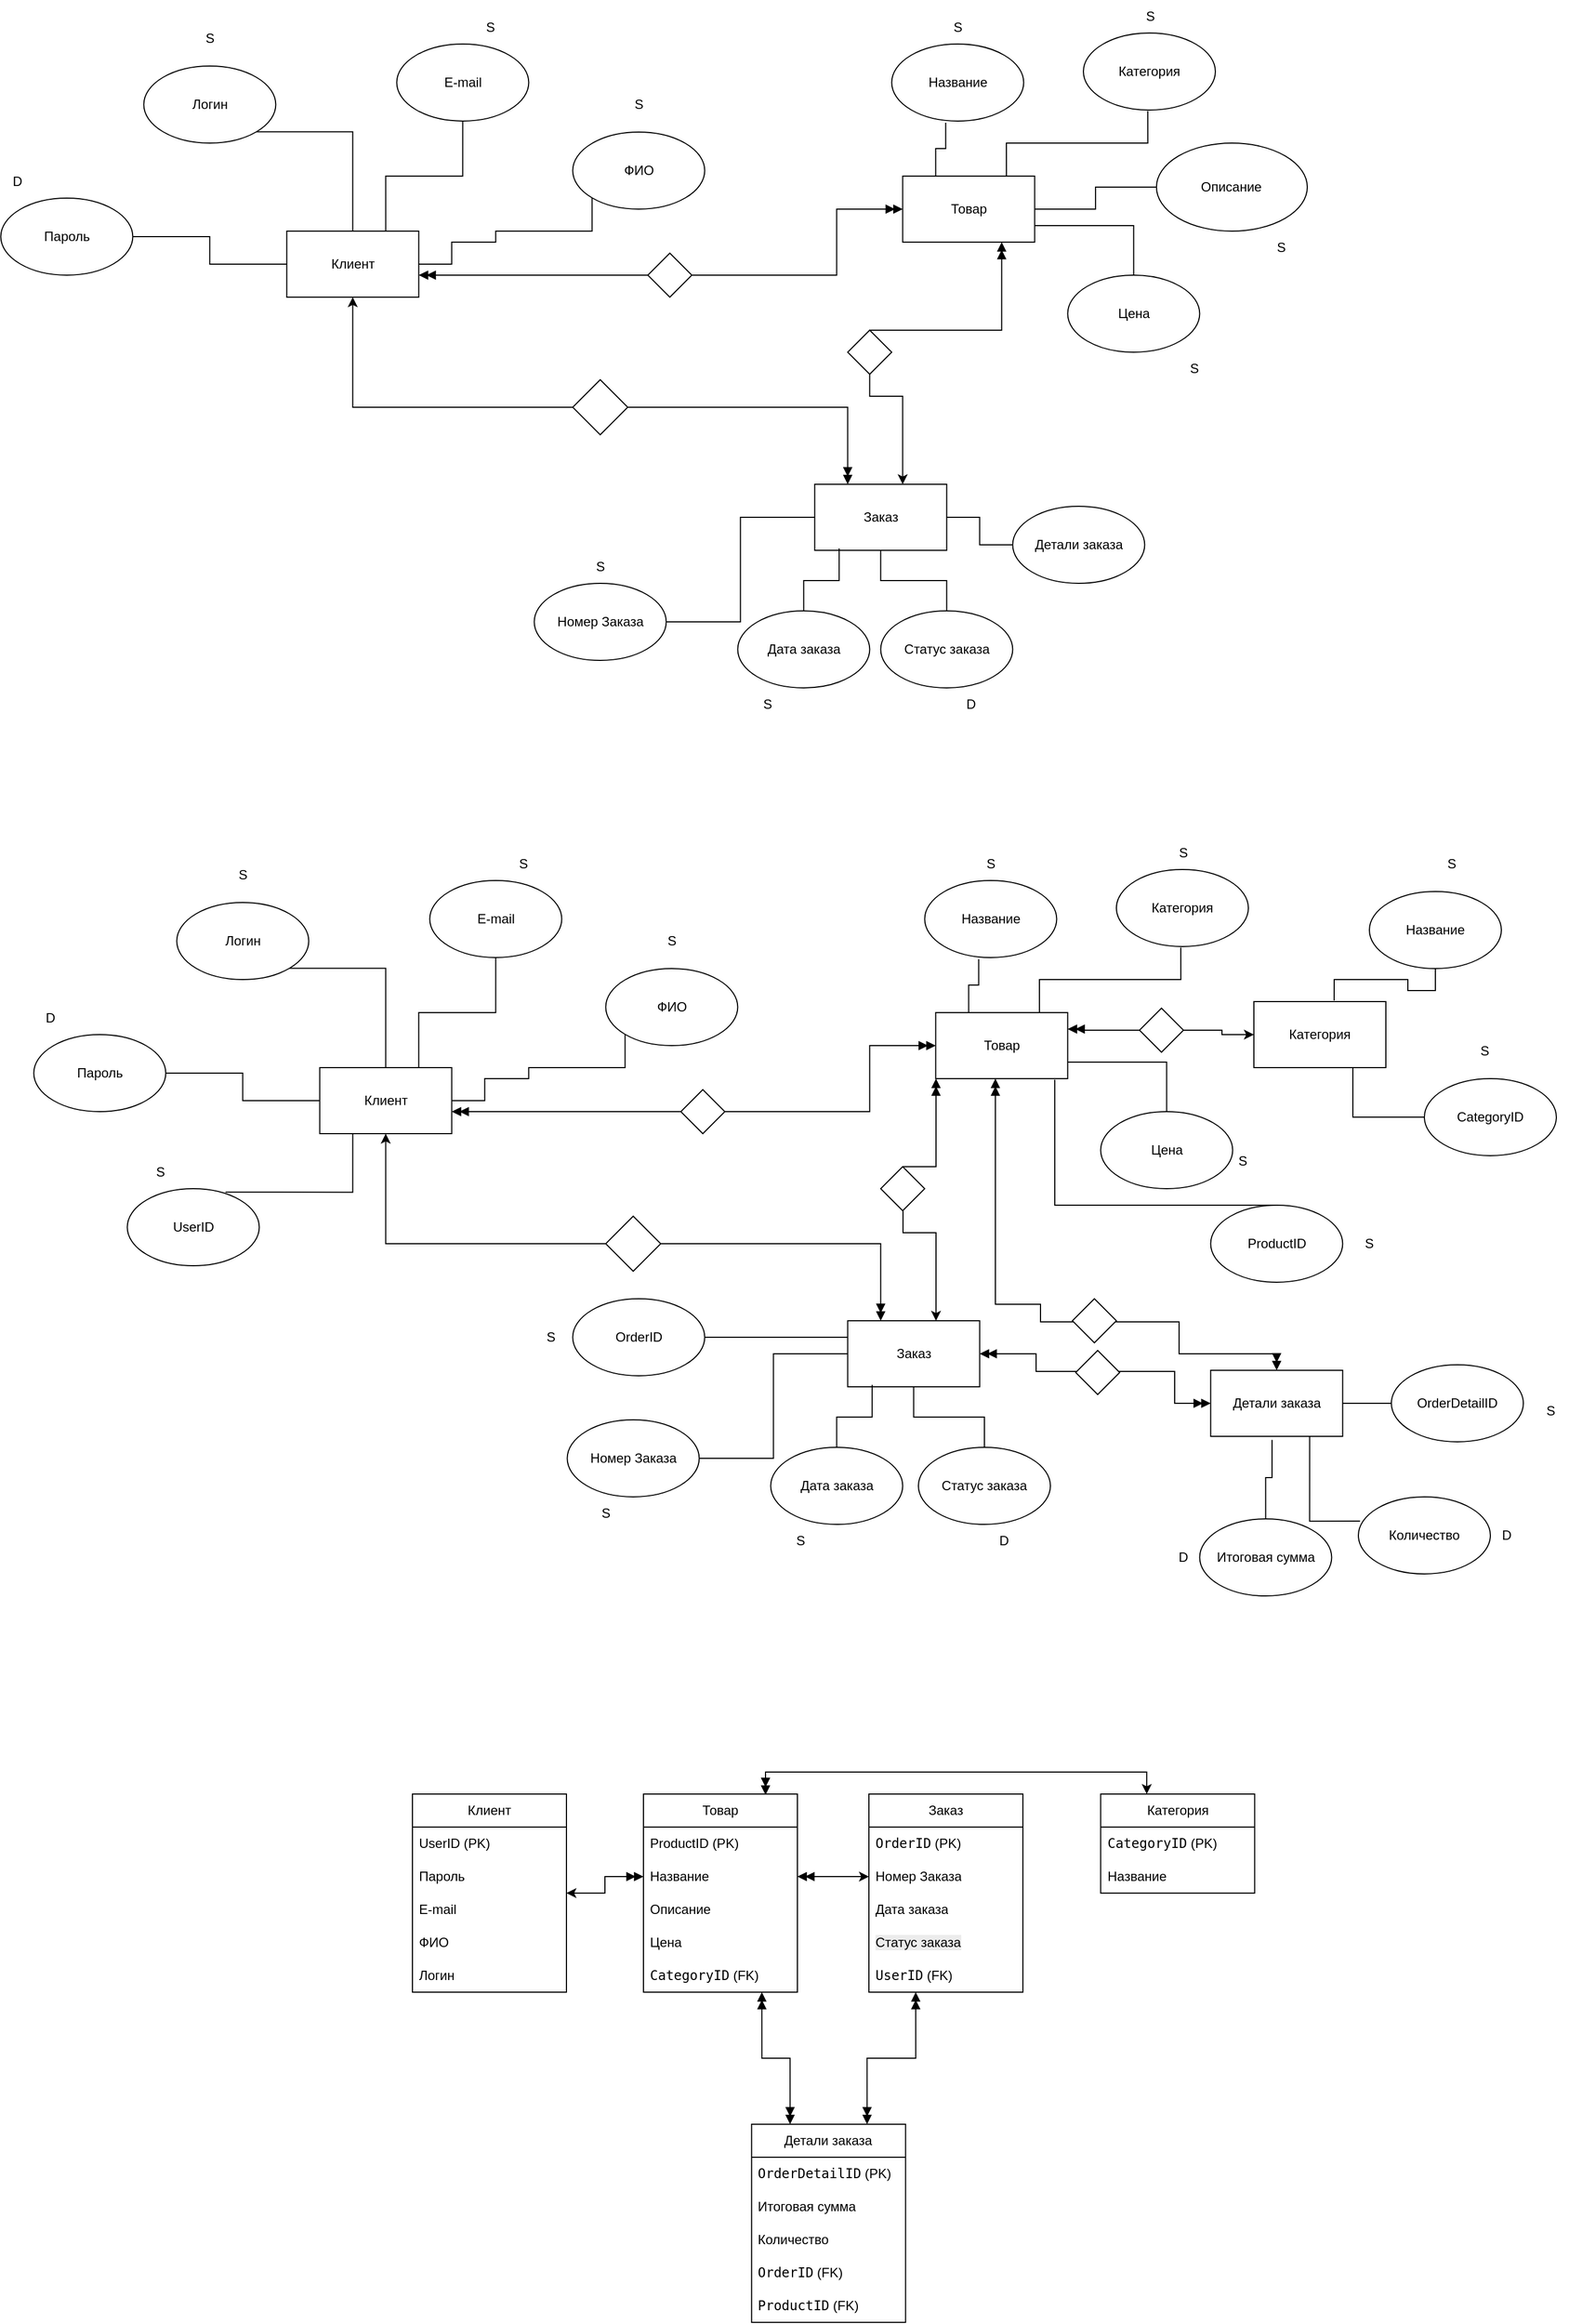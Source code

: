 <mxfile version="26.2.4">
  <diagram id="R2lEEEUBdFMjLlhIrx00" name="Page-1">
    <mxGraphModel dx="2040" dy="2259" grid="1" gridSize="10" guides="1" tooltips="1" connect="1" arrows="1" fold="1" page="1" pageScale="1" pageWidth="850" pageHeight="1100" math="0" shadow="0" extFonts="Permanent Marker^https://fonts.googleapis.com/css?family=Permanent+Marker">
      <root>
        <mxCell id="0" />
        <mxCell id="1" parent="0" />
        <mxCell id="GMpPNXfCE2aBIk65RLhV-52" value="Описание" style="ellipse;whiteSpace=wrap;html=1;" parent="1" vertex="1">
          <mxGeometry x="1126.43" y="20" width="137.14" height="80" as="geometry" />
        </mxCell>
        <mxCell id="uvGimCY9zHbltvtBSdN4-2" style="edgeStyle=orthogonalEdgeStyle;rounded=0;orthogonalLoop=1;jettySize=auto;html=1;entryX=0.25;entryY=0;entryDx=0;entryDy=0;startArrow=classic;startFill=1;endArrow=doubleBlock;endFill=1;" parent="1" source="GMpPNXfCE2aBIk65RLhV-1" target="GMpPNXfCE2aBIk65RLhV-26" edge="1">
          <mxGeometry relative="1" as="geometry">
            <Array as="points">
              <mxPoint x="395.72" y="260" />
              <mxPoint x="845.72" y="260" />
            </Array>
          </mxGeometry>
        </mxCell>
        <mxCell id="GMpPNXfCE2aBIk65RLhV-1" value="Клиент" style="rounded=0;whiteSpace=wrap;html=1;" parent="1" vertex="1">
          <mxGeometry x="335.72" y="100" width="120" height="60" as="geometry" />
        </mxCell>
        <mxCell id="GMpPNXfCE2aBIk65RLhV-6" style="edgeStyle=orthogonalEdgeStyle;rounded=0;orthogonalLoop=1;jettySize=auto;html=1;exitX=1;exitY=1;exitDx=0;exitDy=0;endArrow=none;endFill=0;" parent="1" source="GMpPNXfCE2aBIk65RLhV-2" target="GMpPNXfCE2aBIk65RLhV-1" edge="1">
          <mxGeometry relative="1" as="geometry" />
        </mxCell>
        <mxCell id="GMpPNXfCE2aBIk65RLhV-2" value="Логин" style="ellipse;whiteSpace=wrap;html=1;" parent="1" vertex="1">
          <mxGeometry x="205.72" y="-50" width="120" height="70" as="geometry" />
        </mxCell>
        <mxCell id="GMpPNXfCE2aBIk65RLhV-5" style="edgeStyle=orthogonalEdgeStyle;rounded=0;orthogonalLoop=1;jettySize=auto;html=1;entryX=0;entryY=0.5;entryDx=0;entryDy=0;endArrow=none;endFill=0;" parent="1" source="GMpPNXfCE2aBIk65RLhV-3" target="GMpPNXfCE2aBIk65RLhV-1" edge="1">
          <mxGeometry relative="1" as="geometry" />
        </mxCell>
        <mxCell id="GMpPNXfCE2aBIk65RLhV-3" value="Пароль" style="ellipse;whiteSpace=wrap;html=1;" parent="1" vertex="1">
          <mxGeometry x="75.72" y="70" width="120" height="70" as="geometry" />
        </mxCell>
        <mxCell id="GMpPNXfCE2aBIk65RLhV-7" style="edgeStyle=orthogonalEdgeStyle;rounded=0;orthogonalLoop=1;jettySize=auto;html=1;entryX=0.75;entryY=0;entryDx=0;entryDy=0;endArrow=none;endFill=0;" parent="1" source="GMpPNXfCE2aBIk65RLhV-4" target="GMpPNXfCE2aBIk65RLhV-1" edge="1">
          <mxGeometry relative="1" as="geometry" />
        </mxCell>
        <mxCell id="GMpPNXfCE2aBIk65RLhV-4" value="E-mail" style="ellipse;whiteSpace=wrap;html=1;" parent="1" vertex="1">
          <mxGeometry x="435.72" y="-70" width="120" height="70" as="geometry" />
        </mxCell>
        <mxCell id="GMpPNXfCE2aBIk65RLhV-9" style="edgeStyle=orthogonalEdgeStyle;rounded=0;orthogonalLoop=1;jettySize=auto;html=1;entryX=1;entryY=0.5;entryDx=0;entryDy=0;exitX=0;exitY=1;exitDx=0;exitDy=0;endArrow=none;endFill=0;" parent="1" source="GMpPNXfCE2aBIk65RLhV-8" target="GMpPNXfCE2aBIk65RLhV-1" edge="1">
          <mxGeometry relative="1" as="geometry">
            <Array as="points">
              <mxPoint x="613.72" y="100" />
              <mxPoint x="525.72" y="100" />
              <mxPoint x="525.72" y="110" />
              <mxPoint x="485.72" y="110" />
              <mxPoint x="485.72" y="130" />
            </Array>
          </mxGeometry>
        </mxCell>
        <mxCell id="GMpPNXfCE2aBIk65RLhV-8" value="ФИО" style="ellipse;whiteSpace=wrap;html=1;" parent="1" vertex="1">
          <mxGeometry x="595.72" y="10" width="120" height="70" as="geometry" />
        </mxCell>
        <mxCell id="GMpPNXfCE2aBIk65RLhV-21" style="edgeStyle=orthogonalEdgeStyle;rounded=0;orthogonalLoop=1;jettySize=auto;html=1;exitX=1;exitY=0.5;exitDx=0;exitDy=0;entryX=0;entryY=0.5;entryDx=0;entryDy=0;endArrow=none;endFill=0;" parent="1" source="GMpPNXfCE2aBIk65RLhV-10" target="GMpPNXfCE2aBIk65RLhV-52" edge="1">
          <mxGeometry relative="1" as="geometry">
            <mxPoint x="1105.72" y="65" as="targetPoint" />
          </mxGeometry>
        </mxCell>
        <mxCell id="GMpPNXfCE2aBIk65RLhV-22" style="edgeStyle=orthogonalEdgeStyle;rounded=0;orthogonalLoop=1;jettySize=auto;html=1;exitX=1;exitY=0.75;exitDx=0;exitDy=0;endArrow=none;endFill=0;" parent="1" source="GMpPNXfCE2aBIk65RLhV-10" target="GMpPNXfCE2aBIk65RLhV-17" edge="1">
          <mxGeometry relative="1" as="geometry" />
        </mxCell>
        <mxCell id="GMpPNXfCE2aBIk65RLhV-10" value="Товар" style="rounded=0;whiteSpace=wrap;html=1;" parent="1" vertex="1">
          <mxGeometry x="895.72" y="50" width="120" height="60" as="geometry" />
        </mxCell>
        <mxCell id="GMpPNXfCE2aBIk65RLhV-11" value="Название" style="ellipse;whiteSpace=wrap;html=1;" parent="1" vertex="1">
          <mxGeometry x="885.72" y="-70" width="120" height="70" as="geometry" />
        </mxCell>
        <mxCell id="GMpPNXfCE2aBIk65RLhV-17" value="Цена" style="ellipse;whiteSpace=wrap;html=1;" parent="1" vertex="1">
          <mxGeometry x="1045.72" y="140" width="120" height="70" as="geometry" />
        </mxCell>
        <mxCell id="GMpPNXfCE2aBIk65RLhV-19" style="edgeStyle=orthogonalEdgeStyle;rounded=0;orthogonalLoop=1;jettySize=auto;html=1;exitX=0.25;exitY=0;exitDx=0;exitDy=0;entryX=0.409;entryY=1.022;entryDx=0;entryDy=0;entryPerimeter=0;endArrow=none;endFill=0;" parent="1" source="GMpPNXfCE2aBIk65RLhV-10" target="GMpPNXfCE2aBIk65RLhV-11" edge="1">
          <mxGeometry relative="1" as="geometry" />
        </mxCell>
        <mxCell id="GMpPNXfCE2aBIk65RLhV-26" value="Заказ" style="rounded=0;whiteSpace=wrap;html=1;" parent="1" vertex="1">
          <mxGeometry x="815.72" y="330" width="120" height="60" as="geometry" />
        </mxCell>
        <mxCell id="GMpPNXfCE2aBIk65RLhV-30" style="edgeStyle=orthogonalEdgeStyle;rounded=0;orthogonalLoop=1;jettySize=auto;html=1;exitX=0.5;exitY=0;exitDx=0;exitDy=0;endArrow=none;endFill=0;" parent="1" source="GMpPNXfCE2aBIk65RLhV-27" target="GMpPNXfCE2aBIk65RLhV-26" edge="1">
          <mxGeometry relative="1" as="geometry" />
        </mxCell>
        <mxCell id="GMpPNXfCE2aBIk65RLhV-27" value="Статус заказа" style="ellipse;whiteSpace=wrap;html=1;" parent="1" vertex="1">
          <mxGeometry x="875.72" y="445" width="120" height="70" as="geometry" />
        </mxCell>
        <mxCell id="GMpPNXfCE2aBIk65RLhV-28" value="Дата заказа" style="ellipse;whiteSpace=wrap;html=1;" parent="1" vertex="1">
          <mxGeometry x="745.72" y="445" width="120" height="70" as="geometry" />
        </mxCell>
        <mxCell id="GMpPNXfCE2aBIk65RLhV-32" style="edgeStyle=orthogonalEdgeStyle;rounded=0;orthogonalLoop=1;jettySize=auto;html=1;exitX=1;exitY=0.5;exitDx=0;exitDy=0;entryX=0;entryY=0.5;entryDx=0;entryDy=0;endArrow=none;endFill=0;" parent="1" source="GMpPNXfCE2aBIk65RLhV-29" target="GMpPNXfCE2aBIk65RLhV-26" edge="1">
          <mxGeometry relative="1" as="geometry" />
        </mxCell>
        <mxCell id="GMpPNXfCE2aBIk65RLhV-29" value="Номер Заказа" style="ellipse;whiteSpace=wrap;html=1;" parent="1" vertex="1">
          <mxGeometry x="560.72" y="420" width="120" height="70" as="geometry" />
        </mxCell>
        <mxCell id="GMpPNXfCE2aBIk65RLhV-31" style="edgeStyle=orthogonalEdgeStyle;rounded=0;orthogonalLoop=1;jettySize=auto;html=1;exitX=0.5;exitY=0;exitDx=0;exitDy=0;entryX=0.185;entryY=0.971;entryDx=0;entryDy=0;entryPerimeter=0;endArrow=none;endFill=0;" parent="1" source="GMpPNXfCE2aBIk65RLhV-28" target="GMpPNXfCE2aBIk65RLhV-26" edge="1">
          <mxGeometry relative="1" as="geometry" />
        </mxCell>
        <mxCell id="GMpPNXfCE2aBIk65RLhV-34" value="S" style="text;html=1;align=center;verticalAlign=middle;whiteSpace=wrap;rounded=0;" parent="1" vertex="1">
          <mxGeometry x="505.72" y="-100" width="30" height="30" as="geometry" />
        </mxCell>
        <mxCell id="GMpPNXfCE2aBIk65RLhV-36" value="S" style="text;html=1;align=center;verticalAlign=middle;whiteSpace=wrap;rounded=0;" parent="1" vertex="1">
          <mxGeometry x="640.72" y="-30" width="30" height="30" as="geometry" />
        </mxCell>
        <mxCell id="GMpPNXfCE2aBIk65RLhV-38" value="S" style="text;html=1;align=center;verticalAlign=middle;whiteSpace=wrap;rounded=0;" parent="1" vertex="1">
          <mxGeometry x="250.72" y="-90" width="30" height="30" as="geometry" />
        </mxCell>
        <mxCell id="GMpPNXfCE2aBIk65RLhV-39" value="D" style="text;html=1;align=center;verticalAlign=middle;whiteSpace=wrap;rounded=0;" parent="1" vertex="1">
          <mxGeometry x="75.72" y="40" width="30" height="30" as="geometry" />
        </mxCell>
        <mxCell id="GMpPNXfCE2aBIk65RLhV-41" value="S" style="text;html=1;align=center;verticalAlign=middle;whiteSpace=wrap;rounded=0;" parent="1" vertex="1">
          <mxGeometry x="758.22" y="515" width="30" height="30" as="geometry" />
        </mxCell>
        <mxCell id="GMpPNXfCE2aBIk65RLhV-42" value="D" style="text;html=1;align=center;verticalAlign=middle;whiteSpace=wrap;rounded=0;" parent="1" vertex="1">
          <mxGeometry x="943.22" y="515" width="30" height="30" as="geometry" />
        </mxCell>
        <mxCell id="GMpPNXfCE2aBIk65RLhV-43" value="S" style="text;html=1;align=center;verticalAlign=middle;whiteSpace=wrap;rounded=0;" parent="1" vertex="1">
          <mxGeometry x="605.72" y="390" width="30" height="30" as="geometry" />
        </mxCell>
        <mxCell id="GMpPNXfCE2aBIk65RLhV-45" value="S" style="text;html=1;align=center;verticalAlign=middle;whiteSpace=wrap;rounded=0;" parent="1" vertex="1">
          <mxGeometry x="930.72" y="-100" width="30" height="30" as="geometry" />
        </mxCell>
        <mxCell id="GMpPNXfCE2aBIk65RLhV-49" value="S" style="text;html=1;align=center;verticalAlign=middle;whiteSpace=wrap;rounded=0;" parent="1" vertex="1">
          <mxGeometry x="1145.72" y="210" width="30" height="30" as="geometry" />
        </mxCell>
        <mxCell id="GMpPNXfCE2aBIk65RLhV-50" value="S" style="text;html=1;align=center;verticalAlign=middle;whiteSpace=wrap;rounded=0;" parent="1" vertex="1">
          <mxGeometry x="1225" y="100" width="30" height="30" as="geometry" />
        </mxCell>
        <mxCell id="GMpPNXfCE2aBIk65RLhV-55" style="edgeStyle=orthogonalEdgeStyle;rounded=0;orthogonalLoop=1;jettySize=auto;html=1;startArrow=doubleBlock;startFill=1;endArrow=classic;endFill=1;exitX=0.75;exitY=1;exitDx=0;exitDy=0;" parent="1" source="GMpPNXfCE2aBIk65RLhV-10" target="GMpPNXfCE2aBIk65RLhV-26" edge="1">
          <mxGeometry relative="1" as="geometry">
            <Array as="points">
              <mxPoint x="985.72" y="190" />
              <mxPoint x="865.72" y="190" />
              <mxPoint x="865.72" y="250" />
              <mxPoint x="895.72" y="250" />
            </Array>
          </mxGeometry>
        </mxCell>
        <mxCell id="GMpPNXfCE2aBIk65RLhV-60" style="edgeStyle=orthogonalEdgeStyle;rounded=0;orthogonalLoop=1;jettySize=auto;html=1;entryX=0;entryY=0.5;entryDx=0;entryDy=0;endArrow=doubleBlock;endFill=1;startArrow=doubleBlock;startFill=1;" parent="1" source="GMpPNXfCE2aBIk65RLhV-1" target="GMpPNXfCE2aBIk65RLhV-10" edge="1">
          <mxGeometry relative="1" as="geometry">
            <Array as="points">
              <mxPoint x="835.72" y="140" />
              <mxPoint x="835.72" y="80" />
            </Array>
          </mxGeometry>
        </mxCell>
        <mxCell id="GMpPNXfCE2aBIk65RLhV-63" value="" style="rhombus;whiteSpace=wrap;html=1;" parent="1" vertex="1">
          <mxGeometry x="664" y="120" width="40" height="40" as="geometry" />
        </mxCell>
        <mxCell id="GMpPNXfCE2aBIk65RLhV-64" value="" style="rhombus;whiteSpace=wrap;html=1;" parent="1" vertex="1">
          <mxGeometry x="845.72" y="190" width="40" height="40" as="geometry" />
        </mxCell>
        <mxCell id="uvGimCY9zHbltvtBSdN4-3" value="" style="rhombus;whiteSpace=wrap;html=1;" parent="1" vertex="1">
          <mxGeometry x="595.72" y="235" width="50" height="50" as="geometry" />
        </mxCell>
        <mxCell id="uvGimCY9zHbltvtBSdN4-81" value="Товар" style="swimlane;fontStyle=0;childLayout=stackLayout;horizontal=1;startSize=30;horizontalStack=0;resizeParent=1;resizeParentMax=0;resizeLast=0;collapsible=1;marginBottom=0;whiteSpace=wrap;html=1;" parent="1" vertex="1">
          <mxGeometry x="660" y="1520" width="140" height="180" as="geometry" />
        </mxCell>
        <mxCell id="uvGimCY9zHbltvtBSdN4-82" value="ProductID&amp;nbsp;(PK) " style="text;strokeColor=none;fillColor=none;align=left;verticalAlign=middle;spacingLeft=4;spacingRight=4;overflow=hidden;points=[[0,0.5],[1,0.5]];portConstraint=eastwest;rotatable=0;whiteSpace=wrap;html=1;" parent="uvGimCY9zHbltvtBSdN4-81" vertex="1">
          <mxGeometry y="30" width="140" height="30" as="geometry" />
        </mxCell>
        <mxCell id="uvGimCY9zHbltvtBSdN4-83" value="Название" style="text;strokeColor=none;fillColor=none;align=left;verticalAlign=middle;spacingLeft=4;spacingRight=4;overflow=hidden;points=[[0,0.5],[1,0.5]];portConstraint=eastwest;rotatable=0;whiteSpace=wrap;html=1;" parent="uvGimCY9zHbltvtBSdN4-81" vertex="1">
          <mxGeometry y="60" width="140" height="30" as="geometry" />
        </mxCell>
        <mxCell id="uvGimCY9zHbltvtBSdN4-112" value="Описание" style="text;strokeColor=none;fillColor=none;align=left;verticalAlign=middle;spacingLeft=4;spacingRight=4;overflow=hidden;points=[[0,0.5],[1,0.5]];portConstraint=eastwest;rotatable=0;whiteSpace=wrap;html=1;" parent="uvGimCY9zHbltvtBSdN4-81" vertex="1">
          <mxGeometry y="90" width="140" height="30" as="geometry" />
        </mxCell>
        <mxCell id="pVDXWpWLJMNRWE-AtLAr-93" value="Цена" style="text;strokeColor=none;fillColor=none;align=left;verticalAlign=middle;spacingLeft=4;spacingRight=4;overflow=hidden;points=[[0,0.5],[1,0.5]];portConstraint=eastwest;rotatable=0;whiteSpace=wrap;html=1;" vertex="1" parent="uvGimCY9zHbltvtBSdN4-81">
          <mxGeometry y="120" width="140" height="30" as="geometry" />
        </mxCell>
        <mxCell id="pVDXWpWLJMNRWE-AtLAr-94" value="&lt;code data-end=&quot;460&quot; data-start=&quot;448&quot;&gt;CategoryID&lt;/code&gt; (FK)" style="text;strokeColor=none;fillColor=none;align=left;verticalAlign=middle;spacingLeft=4;spacingRight=4;overflow=hidden;points=[[0,0.5],[1,0.5]];portConstraint=eastwest;rotatable=0;whiteSpace=wrap;html=1;" vertex="1" parent="uvGimCY9zHbltvtBSdN4-81">
          <mxGeometry y="150" width="140" height="30" as="geometry" />
        </mxCell>
        <mxCell id="uvGimCY9zHbltvtBSdN4-85" value="Заказ" style="swimlane;fontStyle=0;childLayout=stackLayout;horizontal=1;startSize=30;horizontalStack=0;resizeParent=1;resizeParentMax=0;resizeLast=0;collapsible=1;marginBottom=0;whiteSpace=wrap;html=1;" parent="1" vertex="1">
          <mxGeometry x="865" y="1520" width="140" height="180" as="geometry" />
        </mxCell>
        <mxCell id="uvGimCY9zHbltvtBSdN4-86" value="&lt;code data-end=&quot;643&quot; data-start=&quot;634&quot;&gt;OrderID&lt;/code&gt; (PK)" style="text;strokeColor=none;fillColor=none;align=left;verticalAlign=middle;spacingLeft=4;spacingRight=4;overflow=hidden;points=[[0,0.5],[1,0.5]];portConstraint=eastwest;rotatable=0;whiteSpace=wrap;html=1;" parent="uvGimCY9zHbltvtBSdN4-85" vertex="1">
          <mxGeometry y="30" width="140" height="30" as="geometry" />
        </mxCell>
        <mxCell id="uvGimCY9zHbltvtBSdN4-87" value="&lt;span style=&quot;text-align: center;&quot;&gt;Номер Заказа&lt;/span&gt;" style="text;strokeColor=none;fillColor=none;align=left;verticalAlign=middle;spacingLeft=4;spacingRight=4;overflow=hidden;points=[[0,0.5],[1,0.5]];portConstraint=eastwest;rotatable=0;whiteSpace=wrap;html=1;" parent="uvGimCY9zHbltvtBSdN4-85" vertex="1">
          <mxGeometry y="60" width="140" height="30" as="geometry" />
        </mxCell>
        <mxCell id="uvGimCY9zHbltvtBSdN4-88" value="&lt;span style=&quot;text-align: center;&quot;&gt;Дата заказа&lt;/span&gt;" style="text;strokeColor=none;fillColor=none;align=left;verticalAlign=middle;spacingLeft=4;spacingRight=4;overflow=hidden;points=[[0,0.5],[1,0.5]];portConstraint=eastwest;rotatable=0;whiteSpace=wrap;html=1;" parent="uvGimCY9zHbltvtBSdN4-85" vertex="1">
          <mxGeometry y="90" width="140" height="30" as="geometry" />
        </mxCell>
        <mxCell id="uvGimCY9zHbltvtBSdN4-111" value="&lt;span style=&quot;color: rgb(0, 0, 0); font-family: Helvetica; font-size: 12px; font-style: normal; font-variant-ligatures: normal; font-variant-caps: normal; font-weight: 400; letter-spacing: normal; orphans: 2; text-align: center; text-indent: 0px; text-transform: none; widows: 2; word-spacing: 0px; -webkit-text-stroke-width: 0px; white-space: normal; background-color: rgb(236, 236, 236); text-decoration-thickness: initial; text-decoration-style: initial; text-decoration-color: initial; float: none; display: inline !important;&quot;&gt;Статус заказа&lt;/span&gt;" style="text;strokeColor=none;fillColor=none;align=left;verticalAlign=middle;spacingLeft=4;spacingRight=4;overflow=hidden;points=[[0,0.5],[1,0.5]];portConstraint=eastwest;rotatable=0;whiteSpace=wrap;html=1;" parent="uvGimCY9zHbltvtBSdN4-85" vertex="1">
          <mxGeometry y="120" width="140" height="30" as="geometry" />
        </mxCell>
        <mxCell id="uvGimCY9zHbltvtBSdN4-97" value="&lt;code data-end=&quot;691&quot; data-start=&quot;683&quot;&gt;UserID&lt;/code&gt; (FK)" style="text;strokeColor=none;fillColor=none;align=left;verticalAlign=middle;spacingLeft=4;spacingRight=4;overflow=hidden;points=[[0,0.5],[1,0.5]];portConstraint=eastwest;rotatable=0;whiteSpace=wrap;html=1;" parent="uvGimCY9zHbltvtBSdN4-85" vertex="1">
          <mxGeometry y="150" width="140" height="30" as="geometry" />
        </mxCell>
        <mxCell id="uvGimCY9zHbltvtBSdN4-118" style="edgeStyle=orthogonalEdgeStyle;rounded=0;orthogonalLoop=1;jettySize=auto;html=1;entryX=0;entryY=0.5;entryDx=0;entryDy=0;endArrow=doubleBlock;endFill=1;startArrow=classic;startFill=1;" parent="1" source="uvGimCY9zHbltvtBSdN4-89" target="uvGimCY9zHbltvtBSdN4-83" edge="1">
          <mxGeometry relative="1" as="geometry" />
        </mxCell>
        <mxCell id="uvGimCY9zHbltvtBSdN4-89" value="Клиент" style="swimlane;fontStyle=0;childLayout=stackLayout;horizontal=1;startSize=30;horizontalStack=0;resizeParent=1;resizeParentMax=0;resizeLast=0;collapsible=1;marginBottom=0;whiteSpace=wrap;html=1;" parent="1" vertex="1">
          <mxGeometry x="450" y="1520" width="140" height="180" as="geometry" />
        </mxCell>
        <mxCell id="uvGimCY9zHbltvtBSdN4-90" value="&lt;span style=&quot;text-align: center;&quot;&gt;UserID&amp;nbsp;&lt;/span&gt;(PK)&amp;nbsp;" style="text;strokeColor=none;fillColor=none;align=left;verticalAlign=middle;spacingLeft=4;spacingRight=4;overflow=hidden;points=[[0,0.5],[1,0.5]];portConstraint=eastwest;rotatable=0;whiteSpace=wrap;html=1;" parent="uvGimCY9zHbltvtBSdN4-89" vertex="1">
          <mxGeometry y="30" width="140" height="30" as="geometry" />
        </mxCell>
        <mxCell id="uvGimCY9zHbltvtBSdN4-91" value="Пароль" style="text;strokeColor=none;fillColor=none;align=left;verticalAlign=middle;spacingLeft=4;spacingRight=4;overflow=hidden;points=[[0,0.5],[1,0.5]];portConstraint=eastwest;rotatable=0;whiteSpace=wrap;html=1;" parent="uvGimCY9zHbltvtBSdN4-89" vertex="1">
          <mxGeometry y="60" width="140" height="30" as="geometry" />
        </mxCell>
        <mxCell id="uvGimCY9zHbltvtBSdN4-92" value="E-mail" style="text;strokeColor=none;fillColor=none;align=left;verticalAlign=middle;spacingLeft=4;spacingRight=4;overflow=hidden;points=[[0,0.5],[1,0.5]];portConstraint=eastwest;rotatable=0;whiteSpace=wrap;html=1;" parent="uvGimCY9zHbltvtBSdN4-89" vertex="1">
          <mxGeometry y="90" width="140" height="30" as="geometry" />
        </mxCell>
        <mxCell id="uvGimCY9zHbltvtBSdN4-93" value="ФИО" style="text;strokeColor=none;fillColor=none;align=left;verticalAlign=middle;spacingLeft=4;spacingRight=4;overflow=hidden;points=[[0,0.5],[1,0.5]];portConstraint=eastwest;rotatable=0;whiteSpace=wrap;html=1;" parent="uvGimCY9zHbltvtBSdN4-89" vertex="1">
          <mxGeometry y="120" width="140" height="30" as="geometry" />
        </mxCell>
        <mxCell id="uvGimCY9zHbltvtBSdN4-94" value="Логин" style="text;strokeColor=none;fillColor=none;align=left;verticalAlign=middle;spacingLeft=4;spacingRight=4;overflow=hidden;points=[[0,0.5],[1,0.5]];portConstraint=eastwest;rotatable=0;whiteSpace=wrap;html=1;" parent="uvGimCY9zHbltvtBSdN4-89" vertex="1">
          <mxGeometry y="150" width="140" height="30" as="geometry" />
        </mxCell>
        <mxCell id="uvGimCY9zHbltvtBSdN4-98" value="Категория" style="swimlane;fontStyle=0;childLayout=stackLayout;horizontal=1;startSize=30;horizontalStack=0;resizeParent=1;resizeParentMax=0;resizeLast=0;collapsible=1;marginBottom=0;whiteSpace=wrap;html=1;" parent="1" vertex="1">
          <mxGeometry x="1075.72" y="1520" width="140" height="90" as="geometry" />
        </mxCell>
        <mxCell id="uvGimCY9zHbltvtBSdN4-99" value="&lt;code data-end=&quot;535&quot; data-start=&quot;523&quot;&gt;CategoryID&lt;/code&gt; (PK)" style="text;strokeColor=none;fillColor=none;align=left;verticalAlign=middle;spacingLeft=4;spacingRight=4;overflow=hidden;points=[[0,0.5],[1,0.5]];portConstraint=eastwest;rotatable=0;whiteSpace=wrap;html=1;" parent="uvGimCY9zHbltvtBSdN4-98" vertex="1">
          <mxGeometry y="30" width="140" height="30" as="geometry" />
        </mxCell>
        <mxCell id="uvGimCY9zHbltvtBSdN4-101" value="Название" style="text;strokeColor=none;fillColor=none;align=left;verticalAlign=middle;spacingLeft=4;spacingRight=4;overflow=hidden;points=[[0,0.5],[1,0.5]];portConstraint=eastwest;rotatable=0;whiteSpace=wrap;html=1;" parent="uvGimCY9zHbltvtBSdN4-98" vertex="1">
          <mxGeometry y="60" width="140" height="30" as="geometry" />
        </mxCell>
        <mxCell id="uvGimCY9zHbltvtBSdN4-104" value="Детали заказа" style="swimlane;fontStyle=0;childLayout=stackLayout;horizontal=1;startSize=30;horizontalStack=0;resizeParent=1;resizeParentMax=0;resizeLast=0;collapsible=1;marginBottom=0;whiteSpace=wrap;html=1;" parent="1" vertex="1">
          <mxGeometry x="758.33" y="1820" width="140" height="180" as="geometry" />
        </mxCell>
        <mxCell id="uvGimCY9zHbltvtBSdN4-106" value="&lt;code data-end=&quot;850&quot; data-start=&quot;835&quot;&gt;OrderDetailID&lt;/code&gt; (PK)&amp;nbsp;" style="text;strokeColor=none;fillColor=none;align=left;verticalAlign=middle;spacingLeft=4;spacingRight=4;overflow=hidden;points=[[0,0.5],[1,0.5]];portConstraint=eastwest;rotatable=0;whiteSpace=wrap;html=1;" parent="uvGimCY9zHbltvtBSdN4-104" vertex="1">
          <mxGeometry y="30" width="140" height="30" as="geometry" />
        </mxCell>
        <mxCell id="pVDXWpWLJMNRWE-AtLAr-95" value="&lt;span style=&quot;text-align: center;&quot;&gt;Итоговая сумма&lt;/span&gt;" style="text;strokeColor=none;fillColor=none;align=left;verticalAlign=middle;spacingLeft=4;spacingRight=4;overflow=hidden;points=[[0,0.5],[1,0.5]];portConstraint=eastwest;rotatable=0;whiteSpace=wrap;html=1;" vertex="1" parent="uvGimCY9zHbltvtBSdN4-104">
          <mxGeometry y="60" width="140" height="30" as="geometry" />
        </mxCell>
        <mxCell id="uvGimCY9zHbltvtBSdN4-107" value="&lt;span style=&quot;text-align: center;&quot;&gt;Количество&lt;/span&gt;" style="text;strokeColor=none;fillColor=none;align=left;verticalAlign=middle;spacingLeft=4;spacingRight=4;overflow=hidden;points=[[0,0.5],[1,0.5]];portConstraint=eastwest;rotatable=0;whiteSpace=wrap;html=1;" parent="uvGimCY9zHbltvtBSdN4-104" vertex="1">
          <mxGeometry y="90" width="140" height="30" as="geometry" />
        </mxCell>
        <mxCell id="pVDXWpWLJMNRWE-AtLAr-97" value="&lt;code data-end=&quot;899&quot; data-start=&quot;890&quot;&gt;OrderID&lt;/code&gt; (FK)" style="text;strokeColor=none;fillColor=none;align=left;verticalAlign=middle;spacingLeft=4;spacingRight=4;overflow=hidden;points=[[0,0.5],[1,0.5]];portConstraint=eastwest;rotatable=0;whiteSpace=wrap;html=1;" vertex="1" parent="uvGimCY9zHbltvtBSdN4-104">
          <mxGeometry y="120" width="140" height="30" as="geometry" />
        </mxCell>
        <mxCell id="pVDXWpWLJMNRWE-AtLAr-96" value="&lt;code data-end=&quot;941&quot; data-start=&quot;930&quot;&gt;ProductID&lt;/code&gt; (FK)&amp;nbsp;" style="text;strokeColor=none;fillColor=none;align=left;verticalAlign=middle;spacingLeft=4;spacingRight=4;overflow=hidden;points=[[0,0.5],[1,0.5]];portConstraint=eastwest;rotatable=0;whiteSpace=wrap;html=1;" vertex="1" parent="uvGimCY9zHbltvtBSdN4-104">
          <mxGeometry y="150" width="140" height="30" as="geometry" />
        </mxCell>
        <mxCell id="uvGimCY9zHbltvtBSdN4-120" style="edgeStyle=orthogonalEdgeStyle;rounded=0;orthogonalLoop=1;jettySize=auto;html=1;entryX=0;entryY=0.5;entryDx=0;entryDy=0;startArrow=doubleBlock;startFill=1;endArrow=classic;endFill=1;" parent="1" source="uvGimCY9zHbltvtBSdN4-83" target="uvGimCY9zHbltvtBSdN4-87" edge="1">
          <mxGeometry relative="1" as="geometry" />
        </mxCell>
        <mxCell id="uvGimCY9zHbltvtBSdN4-121" style="edgeStyle=orthogonalEdgeStyle;rounded=0;orthogonalLoop=1;jettySize=auto;html=1;entryX=0.793;entryY=0.004;entryDx=0;entryDy=0;endArrow=doubleBlock;endFill=1;startArrow=classic;startFill=1;exitX=0.299;exitY=0;exitDx=0;exitDy=0;exitPerimeter=0;entryPerimeter=0;" parent="1" source="uvGimCY9zHbltvtBSdN4-98" target="uvGimCY9zHbltvtBSdN4-81" edge="1">
          <mxGeometry relative="1" as="geometry" />
        </mxCell>
        <mxCell id="pVDXWpWLJMNRWE-AtLAr-1" value="Категория" style="ellipse;whiteSpace=wrap;html=1;" vertex="1" parent="1">
          <mxGeometry x="1060" y="-80" width="120" height="70" as="geometry" />
        </mxCell>
        <mxCell id="pVDXWpWLJMNRWE-AtLAr-4" style="edgeStyle=orthogonalEdgeStyle;rounded=0;orthogonalLoop=1;jettySize=auto;html=1;exitX=0.786;exitY=0;exitDx=0;exitDy=0;entryX=0.488;entryY=1.012;entryDx=0;entryDy=0;endArrow=none;endFill=0;entryPerimeter=0;exitPerimeter=0;" edge="1" parent="1" source="GMpPNXfCE2aBIk65RLhV-10" target="pVDXWpWLJMNRWE-AtLAr-1">
          <mxGeometry relative="1" as="geometry">
            <mxPoint x="1005.72" y="30" as="sourcePoint" />
            <mxPoint x="1115.72" y="10" as="targetPoint" />
          </mxGeometry>
        </mxCell>
        <mxCell id="pVDXWpWLJMNRWE-AtLAr-6" value="Детали заказа " style="ellipse;whiteSpace=wrap;html=1;" vertex="1" parent="1">
          <mxGeometry x="995.72" y="350" width="120" height="70" as="geometry" />
        </mxCell>
        <mxCell id="pVDXWpWLJMNRWE-AtLAr-7" style="edgeStyle=orthogonalEdgeStyle;rounded=0;orthogonalLoop=1;jettySize=auto;html=1;endArrow=none;endFill=0;entryX=1;entryY=0.5;entryDx=0;entryDy=0;exitX=0;exitY=0.5;exitDx=0;exitDy=0;" edge="1" parent="1" source="pVDXWpWLJMNRWE-AtLAr-6" target="GMpPNXfCE2aBIk65RLhV-26">
          <mxGeometry relative="1" as="geometry">
            <mxPoint x="990" y="380" as="sourcePoint" />
            <mxPoint x="960" y="330" as="targetPoint" />
          </mxGeometry>
        </mxCell>
        <mxCell id="pVDXWpWLJMNRWE-AtLAr-11" value="S" style="text;html=1;align=center;verticalAlign=middle;whiteSpace=wrap;rounded=0;" vertex="1" parent="1">
          <mxGeometry x="1105.72" y="-110" width="30" height="30" as="geometry" />
        </mxCell>
        <mxCell id="pVDXWpWLJMNRWE-AtLAr-13" style="edgeStyle=orthogonalEdgeStyle;rounded=0;orthogonalLoop=1;jettySize=auto;html=1;entryX=0.25;entryY=0;entryDx=0;entryDy=0;startArrow=classic;startFill=1;endArrow=doubleBlock;endFill=1;" edge="1" parent="1" source="pVDXWpWLJMNRWE-AtLAr-14" target="pVDXWpWLJMNRWE-AtLAr-29">
          <mxGeometry relative="1" as="geometry">
            <Array as="points">
              <mxPoint x="425.72" y="1020" />
              <mxPoint x="875.72" y="1020" />
            </Array>
          </mxGeometry>
        </mxCell>
        <mxCell id="pVDXWpWLJMNRWE-AtLAr-14" value="Клиент" style="rounded=0;whiteSpace=wrap;html=1;" vertex="1" parent="1">
          <mxGeometry x="365.72" y="860" width="120" height="60" as="geometry" />
        </mxCell>
        <mxCell id="pVDXWpWLJMNRWE-AtLAr-15" style="edgeStyle=orthogonalEdgeStyle;rounded=0;orthogonalLoop=1;jettySize=auto;html=1;exitX=1;exitY=1;exitDx=0;exitDy=0;endArrow=none;endFill=0;" edge="1" parent="1" source="pVDXWpWLJMNRWE-AtLAr-16" target="pVDXWpWLJMNRWE-AtLAr-14">
          <mxGeometry relative="1" as="geometry" />
        </mxCell>
        <mxCell id="pVDXWpWLJMNRWE-AtLAr-16" value="Логин" style="ellipse;whiteSpace=wrap;html=1;" vertex="1" parent="1">
          <mxGeometry x="235.72" y="710" width="120" height="70" as="geometry" />
        </mxCell>
        <mxCell id="pVDXWpWLJMNRWE-AtLAr-17" style="edgeStyle=orthogonalEdgeStyle;rounded=0;orthogonalLoop=1;jettySize=auto;html=1;entryX=0;entryY=0.5;entryDx=0;entryDy=0;endArrow=none;endFill=0;" edge="1" parent="1" source="pVDXWpWLJMNRWE-AtLAr-18" target="pVDXWpWLJMNRWE-AtLAr-14">
          <mxGeometry relative="1" as="geometry" />
        </mxCell>
        <mxCell id="pVDXWpWLJMNRWE-AtLAr-18" value="Пароль" style="ellipse;whiteSpace=wrap;html=1;" vertex="1" parent="1">
          <mxGeometry x="105.72" y="830" width="120" height="70" as="geometry" />
        </mxCell>
        <mxCell id="pVDXWpWLJMNRWE-AtLAr-19" style="edgeStyle=orthogonalEdgeStyle;rounded=0;orthogonalLoop=1;jettySize=auto;html=1;entryX=0.75;entryY=0;entryDx=0;entryDy=0;endArrow=none;endFill=0;" edge="1" parent="1" source="pVDXWpWLJMNRWE-AtLAr-20" target="pVDXWpWLJMNRWE-AtLAr-14">
          <mxGeometry relative="1" as="geometry" />
        </mxCell>
        <mxCell id="pVDXWpWLJMNRWE-AtLAr-20" value="E-mail" style="ellipse;whiteSpace=wrap;html=1;" vertex="1" parent="1">
          <mxGeometry x="465.72" y="690" width="120" height="70" as="geometry" />
        </mxCell>
        <mxCell id="pVDXWpWLJMNRWE-AtLAr-21" style="edgeStyle=orthogonalEdgeStyle;rounded=0;orthogonalLoop=1;jettySize=auto;html=1;entryX=1;entryY=0.5;entryDx=0;entryDy=0;exitX=0;exitY=1;exitDx=0;exitDy=0;endArrow=none;endFill=0;" edge="1" parent="1" source="pVDXWpWLJMNRWE-AtLAr-22" target="pVDXWpWLJMNRWE-AtLAr-14">
          <mxGeometry relative="1" as="geometry">
            <Array as="points">
              <mxPoint x="643.72" y="860" />
              <mxPoint x="555.72" y="860" />
              <mxPoint x="555.72" y="870" />
              <mxPoint x="515.72" y="870" />
              <mxPoint x="515.72" y="890" />
            </Array>
          </mxGeometry>
        </mxCell>
        <mxCell id="pVDXWpWLJMNRWE-AtLAr-22" value="ФИО" style="ellipse;whiteSpace=wrap;html=1;" vertex="1" parent="1">
          <mxGeometry x="625.72" y="770" width="120" height="70" as="geometry" />
        </mxCell>
        <mxCell id="pVDXWpWLJMNRWE-AtLAr-24" style="edgeStyle=orthogonalEdgeStyle;rounded=0;orthogonalLoop=1;jettySize=auto;html=1;exitX=1;exitY=0.75;exitDx=0;exitDy=0;endArrow=none;endFill=0;" edge="1" parent="1" source="pVDXWpWLJMNRWE-AtLAr-25" target="pVDXWpWLJMNRWE-AtLAr-27">
          <mxGeometry relative="1" as="geometry" />
        </mxCell>
        <mxCell id="pVDXWpWLJMNRWE-AtLAr-25" value="Товар" style="rounded=0;whiteSpace=wrap;html=1;" vertex="1" parent="1">
          <mxGeometry x="925.72" y="810" width="120" height="60" as="geometry" />
        </mxCell>
        <mxCell id="pVDXWpWLJMNRWE-AtLAr-26" value="Название" style="ellipse;whiteSpace=wrap;html=1;" vertex="1" parent="1">
          <mxGeometry x="915.72" y="690" width="120" height="70" as="geometry" />
        </mxCell>
        <mxCell id="pVDXWpWLJMNRWE-AtLAr-27" value="Цена" style="ellipse;whiteSpace=wrap;html=1;" vertex="1" parent="1">
          <mxGeometry x="1075.72" y="900" width="120" height="70" as="geometry" />
        </mxCell>
        <mxCell id="pVDXWpWLJMNRWE-AtLAr-28" style="edgeStyle=orthogonalEdgeStyle;rounded=0;orthogonalLoop=1;jettySize=auto;html=1;exitX=0.25;exitY=0;exitDx=0;exitDy=0;entryX=0.409;entryY=1.022;entryDx=0;entryDy=0;entryPerimeter=0;endArrow=none;endFill=0;" edge="1" parent="1" source="pVDXWpWLJMNRWE-AtLAr-25" target="pVDXWpWLJMNRWE-AtLAr-26">
          <mxGeometry relative="1" as="geometry" />
        </mxCell>
        <mxCell id="pVDXWpWLJMNRWE-AtLAr-29" value="Заказ" style="rounded=0;whiteSpace=wrap;html=1;" vertex="1" parent="1">
          <mxGeometry x="845.72" y="1090" width="120" height="60" as="geometry" />
        </mxCell>
        <mxCell id="pVDXWpWLJMNRWE-AtLAr-30" style="edgeStyle=orthogonalEdgeStyle;rounded=0;orthogonalLoop=1;jettySize=auto;html=1;exitX=0.5;exitY=0;exitDx=0;exitDy=0;endArrow=none;endFill=0;" edge="1" parent="1" source="pVDXWpWLJMNRWE-AtLAr-31" target="pVDXWpWLJMNRWE-AtLAr-29">
          <mxGeometry relative="1" as="geometry" />
        </mxCell>
        <mxCell id="pVDXWpWLJMNRWE-AtLAr-31" value="Статус заказа" style="ellipse;whiteSpace=wrap;html=1;" vertex="1" parent="1">
          <mxGeometry x="910" y="1205" width="120" height="70" as="geometry" />
        </mxCell>
        <mxCell id="pVDXWpWLJMNRWE-AtLAr-32" value="Дата заказа" style="ellipse;whiteSpace=wrap;html=1;" vertex="1" parent="1">
          <mxGeometry x="775.72" y="1205" width="120" height="70" as="geometry" />
        </mxCell>
        <mxCell id="pVDXWpWLJMNRWE-AtLAr-33" style="edgeStyle=orthogonalEdgeStyle;rounded=0;orthogonalLoop=1;jettySize=auto;html=1;exitX=1;exitY=0.5;exitDx=0;exitDy=0;entryX=0;entryY=0.5;entryDx=0;entryDy=0;endArrow=none;endFill=0;" edge="1" parent="1" source="pVDXWpWLJMNRWE-AtLAr-34" target="pVDXWpWLJMNRWE-AtLAr-29">
          <mxGeometry relative="1" as="geometry" />
        </mxCell>
        <mxCell id="pVDXWpWLJMNRWE-AtLAr-34" value="Номер Заказа" style="ellipse;whiteSpace=wrap;html=1;" vertex="1" parent="1">
          <mxGeometry x="590.72" y="1180" width="120" height="70" as="geometry" />
        </mxCell>
        <mxCell id="pVDXWpWLJMNRWE-AtLAr-35" style="edgeStyle=orthogonalEdgeStyle;rounded=0;orthogonalLoop=1;jettySize=auto;html=1;exitX=0.5;exitY=0;exitDx=0;exitDy=0;entryX=0.185;entryY=0.971;entryDx=0;entryDy=0;entryPerimeter=0;endArrow=none;endFill=0;" edge="1" parent="1" source="pVDXWpWLJMNRWE-AtLAr-32" target="pVDXWpWLJMNRWE-AtLAr-29">
          <mxGeometry relative="1" as="geometry" />
        </mxCell>
        <mxCell id="pVDXWpWLJMNRWE-AtLAr-36" value="S" style="text;html=1;align=center;verticalAlign=middle;whiteSpace=wrap;rounded=0;" vertex="1" parent="1">
          <mxGeometry x="535.72" y="660" width="30" height="30" as="geometry" />
        </mxCell>
        <mxCell id="pVDXWpWLJMNRWE-AtLAr-37" value="S" style="text;html=1;align=center;verticalAlign=middle;whiteSpace=wrap;rounded=0;" vertex="1" parent="1">
          <mxGeometry x="670.72" y="730" width="30" height="30" as="geometry" />
        </mxCell>
        <mxCell id="pVDXWpWLJMNRWE-AtLAr-38" value="S" style="text;html=1;align=center;verticalAlign=middle;whiteSpace=wrap;rounded=0;" vertex="1" parent="1">
          <mxGeometry x="280.72" y="670" width="30" height="30" as="geometry" />
        </mxCell>
        <mxCell id="pVDXWpWLJMNRWE-AtLAr-39" value="D" style="text;html=1;align=center;verticalAlign=middle;whiteSpace=wrap;rounded=0;" vertex="1" parent="1">
          <mxGeometry x="105.72" y="800" width="30" height="30" as="geometry" />
        </mxCell>
        <mxCell id="pVDXWpWLJMNRWE-AtLAr-40" value="S" style="text;html=1;align=center;verticalAlign=middle;whiteSpace=wrap;rounded=0;" vertex="1" parent="1">
          <mxGeometry x="788.22" y="1275" width="30" height="30" as="geometry" />
        </mxCell>
        <mxCell id="pVDXWpWLJMNRWE-AtLAr-41" value="D" style="text;html=1;align=center;verticalAlign=middle;whiteSpace=wrap;rounded=0;" vertex="1" parent="1">
          <mxGeometry x="973.22" y="1275" width="30" height="30" as="geometry" />
        </mxCell>
        <mxCell id="pVDXWpWLJMNRWE-AtLAr-42" value="S" style="text;html=1;align=center;verticalAlign=middle;whiteSpace=wrap;rounded=0;" vertex="1" parent="1">
          <mxGeometry x="610.72" y="1250" width="30" height="30" as="geometry" />
        </mxCell>
        <mxCell id="pVDXWpWLJMNRWE-AtLAr-43" value="S" style="text;html=1;align=center;verticalAlign=middle;whiteSpace=wrap;rounded=0;" vertex="1" parent="1">
          <mxGeometry x="960.72" y="660" width="30" height="30" as="geometry" />
        </mxCell>
        <mxCell id="pVDXWpWLJMNRWE-AtLAr-44" value="S" style="text;html=1;align=center;verticalAlign=middle;whiteSpace=wrap;rounded=0;" vertex="1" parent="1">
          <mxGeometry x="1190" y="930" width="30" height="30" as="geometry" />
        </mxCell>
        <mxCell id="pVDXWpWLJMNRWE-AtLAr-46" style="edgeStyle=orthogonalEdgeStyle;rounded=0;orthogonalLoop=1;jettySize=auto;html=1;startArrow=doubleBlock;startFill=1;endArrow=classic;endFill=1;" edge="1" parent="1" target="pVDXWpWLJMNRWE-AtLAr-29">
          <mxGeometry relative="1" as="geometry">
            <Array as="points">
              <mxPoint x="926" y="870" />
              <mxPoint x="926" y="950" />
              <mxPoint x="896" y="950" />
              <mxPoint x="896" y="1010" />
              <mxPoint x="926" y="1010" />
            </Array>
            <mxPoint x="926" y="870" as="sourcePoint" />
          </mxGeometry>
        </mxCell>
        <mxCell id="pVDXWpWLJMNRWE-AtLAr-47" style="edgeStyle=orthogonalEdgeStyle;rounded=0;orthogonalLoop=1;jettySize=auto;html=1;entryX=0;entryY=0.5;entryDx=0;entryDy=0;endArrow=doubleBlock;endFill=1;startArrow=doubleBlock;startFill=1;" edge="1" parent="1" source="pVDXWpWLJMNRWE-AtLAr-14" target="pVDXWpWLJMNRWE-AtLAr-25">
          <mxGeometry relative="1" as="geometry">
            <Array as="points">
              <mxPoint x="865.72" y="900" />
              <mxPoint x="865.72" y="840" />
            </Array>
          </mxGeometry>
        </mxCell>
        <mxCell id="pVDXWpWLJMNRWE-AtLAr-48" value="" style="rhombus;whiteSpace=wrap;html=1;" vertex="1" parent="1">
          <mxGeometry x="694" y="880" width="40" height="40" as="geometry" />
        </mxCell>
        <mxCell id="pVDXWpWLJMNRWE-AtLAr-49" value="" style="rhombus;whiteSpace=wrap;html=1;" vertex="1" parent="1">
          <mxGeometry x="875.72" y="950" width="40" height="40" as="geometry" />
        </mxCell>
        <mxCell id="pVDXWpWLJMNRWE-AtLAr-50" value="" style="rhombus;whiteSpace=wrap;html=1;" vertex="1" parent="1">
          <mxGeometry x="625.72" y="995" width="50" height="50" as="geometry" />
        </mxCell>
        <mxCell id="pVDXWpWLJMNRWE-AtLAr-51" value="Категория" style="ellipse;whiteSpace=wrap;html=1;" vertex="1" parent="1">
          <mxGeometry x="1090" y="680" width="120" height="70" as="geometry" />
        </mxCell>
        <mxCell id="pVDXWpWLJMNRWE-AtLAr-52" style="edgeStyle=orthogonalEdgeStyle;rounded=0;orthogonalLoop=1;jettySize=auto;html=1;exitX=0.786;exitY=0;exitDx=0;exitDy=0;entryX=0.488;entryY=1.012;entryDx=0;entryDy=0;endArrow=none;endFill=0;entryPerimeter=0;exitPerimeter=0;" edge="1" parent="1" source="pVDXWpWLJMNRWE-AtLAr-25" target="pVDXWpWLJMNRWE-AtLAr-51">
          <mxGeometry relative="1" as="geometry">
            <mxPoint x="1035.72" y="790" as="sourcePoint" />
            <mxPoint x="1145.72" y="770" as="targetPoint" />
          </mxGeometry>
        </mxCell>
        <mxCell id="pVDXWpWLJMNRWE-AtLAr-55" value="S" style="text;html=1;align=center;verticalAlign=middle;whiteSpace=wrap;rounded=0;" vertex="1" parent="1">
          <mxGeometry x="1135.72" y="650" width="30" height="30" as="geometry" />
        </mxCell>
        <mxCell id="pVDXWpWLJMNRWE-AtLAr-56" value="Категория" style="rounded=0;whiteSpace=wrap;html=1;" vertex="1" parent="1">
          <mxGeometry x="1215" y="800" width="120" height="60" as="geometry" />
        </mxCell>
        <mxCell id="pVDXWpWLJMNRWE-AtLAr-57" value="Название" style="ellipse;whiteSpace=wrap;html=1;" vertex="1" parent="1">
          <mxGeometry x="1320" y="700" width="120" height="70" as="geometry" />
        </mxCell>
        <mxCell id="pVDXWpWLJMNRWE-AtLAr-58" value="CategoryID" style="ellipse;whiteSpace=wrap;html=1;" vertex="1" parent="1">
          <mxGeometry x="1370" y="870" width="120" height="70" as="geometry" />
        </mxCell>
        <mxCell id="pVDXWpWLJMNRWE-AtLAr-59" style="edgeStyle=orthogonalEdgeStyle;rounded=0;orthogonalLoop=1;jettySize=auto;html=1;exitX=0.75;exitY=1;exitDx=0;exitDy=0;endArrow=none;endFill=0;entryX=0;entryY=0.5;entryDx=0;entryDy=0;" edge="1" parent="1" source="pVDXWpWLJMNRWE-AtLAr-56" target="pVDXWpWLJMNRWE-AtLAr-58">
          <mxGeometry relative="1" as="geometry">
            <mxPoint x="1215" y="877.5" as="sourcePoint" />
            <mxPoint x="1305" y="922.5" as="targetPoint" />
          </mxGeometry>
        </mxCell>
        <mxCell id="pVDXWpWLJMNRWE-AtLAr-60" style="edgeStyle=orthogonalEdgeStyle;rounded=0;orthogonalLoop=1;jettySize=auto;html=1;exitX=0.608;exitY=-0.017;exitDx=0;exitDy=0;endArrow=none;endFill=0;entryX=0.5;entryY=1;entryDx=0;entryDy=0;exitPerimeter=0;" edge="1" parent="1" source="pVDXWpWLJMNRWE-AtLAr-56" target="pVDXWpWLJMNRWE-AtLAr-57">
          <mxGeometry relative="1" as="geometry">
            <mxPoint x="1320" y="780" as="sourcePoint" />
            <mxPoint x="1385" y="825" as="targetPoint" />
          </mxGeometry>
        </mxCell>
        <mxCell id="pVDXWpWLJMNRWE-AtLAr-61" value="S" style="text;html=1;align=center;verticalAlign=middle;whiteSpace=wrap;rounded=0;" vertex="1" parent="1">
          <mxGeometry x="1380" y="660" width="30" height="30" as="geometry" />
        </mxCell>
        <mxCell id="pVDXWpWLJMNRWE-AtLAr-62" value="S" style="text;html=1;align=center;verticalAlign=middle;whiteSpace=wrap;rounded=0;" vertex="1" parent="1">
          <mxGeometry x="1410" y="830" width="30" height="30" as="geometry" />
        </mxCell>
        <mxCell id="pVDXWpWLJMNRWE-AtLAr-64" style="edgeStyle=orthogonalEdgeStyle;rounded=0;orthogonalLoop=1;jettySize=auto;html=1;entryX=0;entryY=0.5;entryDx=0;entryDy=0;endArrow=classic;endFill=1;startArrow=doubleBlock;startFill=1;exitX=1;exitY=0.25;exitDx=0;exitDy=0;" edge="1" parent="1" source="pVDXWpWLJMNRWE-AtLAr-25" target="pVDXWpWLJMNRWE-AtLAr-56">
          <mxGeometry relative="1" as="geometry">
            <Array as="points">
              <mxPoint x="1060" y="825" />
              <mxPoint x="1060" y="826" />
              <mxPoint x="1186" y="826" />
              <mxPoint x="1186" y="830" />
            </Array>
            <mxPoint x="1010" y="825" as="sourcePoint" />
            <mxPoint x="1185.84" y="821.18" as="targetPoint" />
          </mxGeometry>
        </mxCell>
        <mxCell id="pVDXWpWLJMNRWE-AtLAr-65" value="" style="rhombus;whiteSpace=wrap;html=1;" vertex="1" parent="1">
          <mxGeometry x="1111" y="806" width="40" height="40" as="geometry" />
        </mxCell>
        <mxCell id="pVDXWpWLJMNRWE-AtLAr-67" value="ProductID" style="ellipse;whiteSpace=wrap;html=1;" vertex="1" parent="1">
          <mxGeometry x="1175.72" y="985" width="120" height="70" as="geometry" />
        </mxCell>
        <mxCell id="pVDXWpWLJMNRWE-AtLAr-68" style="edgeStyle=orthogonalEdgeStyle;rounded=0;orthogonalLoop=1;jettySize=auto;html=1;exitX=0.902;exitY=1.017;exitDx=0;exitDy=0;endArrow=none;endFill=0;exitPerimeter=0;entryX=0.5;entryY=0;entryDx=0;entryDy=0;" edge="1" parent="1" source="pVDXWpWLJMNRWE-AtLAr-25" target="pVDXWpWLJMNRWE-AtLAr-67">
          <mxGeometry relative="1" as="geometry">
            <mxPoint x="1056" y="865" as="sourcePoint" />
            <mxPoint x="1060" y="960" as="targetPoint" />
            <Array as="points">
              <mxPoint x="1034" y="985" />
            </Array>
          </mxGeometry>
        </mxCell>
        <mxCell id="pVDXWpWLJMNRWE-AtLAr-69" value="UserID" style="ellipse;whiteSpace=wrap;html=1;" vertex="1" parent="1">
          <mxGeometry x="190.72" y="970" width="120" height="70" as="geometry" />
        </mxCell>
        <mxCell id="pVDXWpWLJMNRWE-AtLAr-70" value="S" style="text;html=1;align=center;verticalAlign=middle;whiteSpace=wrap;rounded=0;" vertex="1" parent="1">
          <mxGeometry x="1305" y="1005" width="30" height="30" as="geometry" />
        </mxCell>
        <mxCell id="pVDXWpWLJMNRWE-AtLAr-71" value="S" style="text;html=1;align=center;verticalAlign=middle;whiteSpace=wrap;rounded=0;" vertex="1" parent="1">
          <mxGeometry x="205.72" y="940" width="30" height="30" as="geometry" />
        </mxCell>
        <mxCell id="pVDXWpWLJMNRWE-AtLAr-72" style="edgeStyle=orthogonalEdgeStyle;rounded=0;orthogonalLoop=1;jettySize=auto;html=1;entryX=0.25;entryY=1;entryDx=0;entryDy=0;endArrow=none;endFill=0;exitX=0.744;exitY=0.045;exitDx=0;exitDy=0;exitPerimeter=0;" edge="1" parent="1" source="pVDXWpWLJMNRWE-AtLAr-69" target="pVDXWpWLJMNRWE-AtLAr-14">
          <mxGeometry relative="1" as="geometry">
            <mxPoint x="236" y="875" as="sourcePoint" />
            <mxPoint x="376" y="900" as="targetPoint" />
          </mxGeometry>
        </mxCell>
        <mxCell id="pVDXWpWLJMNRWE-AtLAr-73" value="Детали заказа" style="rounded=0;whiteSpace=wrap;html=1;" vertex="1" parent="1">
          <mxGeometry x="1175.72" y="1135" width="120" height="60" as="geometry" />
        </mxCell>
        <mxCell id="pVDXWpWLJMNRWE-AtLAr-74" value="OrderID" style="ellipse;whiteSpace=wrap;html=1;" vertex="1" parent="1">
          <mxGeometry x="595.72" y="1070" width="120" height="70" as="geometry" />
        </mxCell>
        <mxCell id="pVDXWpWLJMNRWE-AtLAr-75" value="S" style="text;html=1;align=center;verticalAlign=middle;whiteSpace=wrap;rounded=0;" vertex="1" parent="1">
          <mxGeometry x="560.72" y="1090" width="30" height="30" as="geometry" />
        </mxCell>
        <mxCell id="pVDXWpWLJMNRWE-AtLAr-76" style="edgeStyle=orthogonalEdgeStyle;rounded=0;orthogonalLoop=1;jettySize=auto;html=1;exitX=1;exitY=0.5;exitDx=0;exitDy=0;entryX=0;entryY=0.25;entryDx=0;entryDy=0;endArrow=none;endFill=0;" edge="1" parent="1" source="pVDXWpWLJMNRWE-AtLAr-74" target="pVDXWpWLJMNRWE-AtLAr-29">
          <mxGeometry relative="1" as="geometry">
            <mxPoint x="721" y="1225" as="sourcePoint" />
            <mxPoint x="856" y="1130" as="targetPoint" />
          </mxGeometry>
        </mxCell>
        <mxCell id="pVDXWpWLJMNRWE-AtLAr-77" value="Итоговая сумма" style="ellipse;whiteSpace=wrap;html=1;" vertex="1" parent="1">
          <mxGeometry x="1165.72" y="1270" width="120" height="70" as="geometry" />
        </mxCell>
        <mxCell id="pVDXWpWLJMNRWE-AtLAr-78" value="Количество" style="ellipse;whiteSpace=wrap;html=1;" vertex="1" parent="1">
          <mxGeometry x="1310" y="1250" width="120" height="70" as="geometry" />
        </mxCell>
        <mxCell id="pVDXWpWLJMNRWE-AtLAr-79" value="OrderDetailID" style="ellipse;whiteSpace=wrap;html=1;" vertex="1" parent="1">
          <mxGeometry x="1340" y="1130" width="120" height="70" as="geometry" />
        </mxCell>
        <mxCell id="pVDXWpWLJMNRWE-AtLAr-80" style="edgeStyle=orthogonalEdgeStyle;rounded=0;orthogonalLoop=1;jettySize=auto;html=1;entryX=0;entryY=0.5;entryDx=0;entryDy=0;endArrow=doubleBlock;endFill=1;startArrow=doubleBlock;startFill=1;exitX=1;exitY=0.5;exitDx=0;exitDy=0;" edge="1" parent="1" source="pVDXWpWLJMNRWE-AtLAr-29" target="pVDXWpWLJMNRWE-AtLAr-73">
          <mxGeometry relative="1" as="geometry">
            <Array as="points">
              <mxPoint x="1017" y="1120" />
              <mxPoint x="1017" y="1136" />
              <mxPoint x="1143" y="1136" />
              <mxPoint x="1143" y="1165" />
            </Array>
            <mxPoint x="1003.22" y="1135" as="sourcePoint" />
            <mxPoint x="1172.22" y="1140" as="targetPoint" />
          </mxGeometry>
        </mxCell>
        <mxCell id="pVDXWpWLJMNRWE-AtLAr-81" value="" style="rhombus;whiteSpace=wrap;html=1;" vertex="1" parent="1">
          <mxGeometry x="1053" y="1117" width="40" height="40" as="geometry" />
        </mxCell>
        <mxCell id="pVDXWpWLJMNRWE-AtLAr-82" style="edgeStyle=orthogonalEdgeStyle;rounded=0;orthogonalLoop=1;jettySize=auto;html=1;exitX=0.5;exitY=0;exitDx=0;exitDy=0;endArrow=none;endFill=0;entryX=0.465;entryY=1.054;entryDx=0;entryDy=0;entryPerimeter=0;" edge="1" parent="1" source="pVDXWpWLJMNRWE-AtLAr-77" target="pVDXWpWLJMNRWE-AtLAr-73">
          <mxGeometry relative="1" as="geometry">
            <mxPoint x="1285.72" y="1255" as="sourcePoint" />
            <mxPoint x="1221.72" y="1200" as="targetPoint" />
          </mxGeometry>
        </mxCell>
        <mxCell id="pVDXWpWLJMNRWE-AtLAr-83" style="edgeStyle=orthogonalEdgeStyle;rounded=0;orthogonalLoop=1;jettySize=auto;html=1;exitX=0.013;exitY=0.315;exitDx=0;exitDy=0;endArrow=none;endFill=0;entryX=0.75;entryY=1;entryDx=0;entryDy=0;exitPerimeter=0;" edge="1" parent="1" source="pVDXWpWLJMNRWE-AtLAr-78" target="pVDXWpWLJMNRWE-AtLAr-73">
          <mxGeometry relative="1" as="geometry">
            <mxPoint x="1236" y="1280" as="sourcePoint" />
            <mxPoint x="1242" y="1208" as="targetPoint" />
          </mxGeometry>
        </mxCell>
        <mxCell id="pVDXWpWLJMNRWE-AtLAr-84" style="edgeStyle=orthogonalEdgeStyle;rounded=0;orthogonalLoop=1;jettySize=auto;html=1;exitX=0;exitY=0.5;exitDx=0;exitDy=0;endArrow=none;endFill=0;entryX=1;entryY=0.5;entryDx=0;entryDy=0;" edge="1" parent="1" source="pVDXWpWLJMNRWE-AtLAr-79" target="pVDXWpWLJMNRWE-AtLAr-73">
          <mxGeometry relative="1" as="geometry">
            <mxPoint x="1246" y="1290" as="sourcePoint" />
            <mxPoint x="1252" y="1218" as="targetPoint" />
          </mxGeometry>
        </mxCell>
        <mxCell id="pVDXWpWLJMNRWE-AtLAr-85" value="S" style="text;html=1;align=center;verticalAlign=middle;whiteSpace=wrap;rounded=0;" vertex="1" parent="1">
          <mxGeometry x="1470" y="1157" width="30" height="30" as="geometry" />
        </mxCell>
        <mxCell id="pVDXWpWLJMNRWE-AtLAr-86" value="D&lt;span style=&quot;color: rgba(0, 0, 0, 0); font-family: monospace; font-size: 0px; text-align: start; text-wrap-mode: nowrap;&quot;&gt;%3CmxGraphModel%3E%3Croot%3E%3CmxCell%20id%3D%220%22%2F%3E%3CmxCell%20id%3D%221%22%20parent%3D%220%22%2F%3E%3CmxCell%20id%3D%222%22%20value%3D%22S%22%20style%3D%22text%3Bhtml%3D1%3Balign%3Dcenter%3BverticalAlign%3Dmiddle%3BwhiteSpace%3Dwrap%3Brounded%3D0%3B%22%20vertex%3D%221%22%20parent%3D%221%22%3E%3CmxGeometry%20x%3D%22788.22%22%20y%3D%221275%22%20width%3D%2230%22%20height%3D%2230%22%20as%3D%22geometry%22%2F%3E%3C%2FmxCell%3E%3C%2Froot%3E%3C%2FmxGraphModel%3E&lt;/span&gt;" style="text;html=1;align=center;verticalAlign=middle;whiteSpace=wrap;rounded=0;" vertex="1" parent="1">
          <mxGeometry x="1430" y="1270" width="30" height="30" as="geometry" />
        </mxCell>
        <mxCell id="pVDXWpWLJMNRWE-AtLAr-87" value="D" style="text;html=1;align=center;verticalAlign=middle;whiteSpace=wrap;rounded=0;" vertex="1" parent="1">
          <mxGeometry x="1135.72" y="1290" width="30" height="30" as="geometry" />
        </mxCell>
        <mxCell id="pVDXWpWLJMNRWE-AtLAr-89" style="edgeStyle=orthogonalEdgeStyle;rounded=0;orthogonalLoop=1;jettySize=auto;html=1;entryX=0.5;entryY=0;entryDx=0;entryDy=0;endArrow=doubleBlock;endFill=1;startArrow=doubleBlock;startFill=1;" edge="1" parent="1" target="pVDXWpWLJMNRWE-AtLAr-73">
          <mxGeometry relative="1" as="geometry">
            <Array as="points">
              <mxPoint x="980" y="1075" />
              <mxPoint x="1021" y="1075" />
              <mxPoint x="1021" y="1091" />
              <mxPoint x="1147" y="1091" />
              <mxPoint x="1147" y="1120" />
              <mxPoint x="1236" y="1120" />
            </Array>
            <mxPoint x="980" y="870" as="sourcePoint" />
            <mxPoint x="1180" y="1120" as="targetPoint" />
          </mxGeometry>
        </mxCell>
        <mxCell id="pVDXWpWLJMNRWE-AtLAr-90" value="" style="rhombus;whiteSpace=wrap;html=1;" vertex="1" parent="1">
          <mxGeometry x="1050" y="1070" width="40" height="40" as="geometry" />
        </mxCell>
        <mxCell id="pVDXWpWLJMNRWE-AtLAr-98" style="edgeStyle=orthogonalEdgeStyle;rounded=0;orthogonalLoop=1;jettySize=auto;html=1;entryX=0.25;entryY=0;entryDx=0;entryDy=0;startArrow=doubleBlock;startFill=1;endArrow=doubleBlock;endFill=1;exitX=0.769;exitY=1;exitDx=0;exitDy=0;exitPerimeter=0;" edge="1" parent="1" source="pVDXWpWLJMNRWE-AtLAr-94" target="uvGimCY9zHbltvtBSdN4-104">
          <mxGeometry relative="1" as="geometry">
            <mxPoint x="767.61" y="1710" as="sourcePoint" />
            <mxPoint x="753.33" y="1760" as="targetPoint" />
          </mxGeometry>
        </mxCell>
        <mxCell id="pVDXWpWLJMNRWE-AtLAr-99" style="edgeStyle=orthogonalEdgeStyle;rounded=0;orthogonalLoop=1;jettySize=auto;html=1;entryX=0.75;entryY=0;entryDx=0;entryDy=0;startArrow=doubleBlock;startFill=1;endArrow=doubleBlock;endFill=1;exitX=0.304;exitY=1;exitDx=0;exitDy=0;exitPerimeter=0;" edge="1" parent="1" source="uvGimCY9zHbltvtBSdN4-97" target="uvGimCY9zHbltvtBSdN4-104">
          <mxGeometry relative="1" as="geometry">
            <mxPoint x="816.61" y="1760" as="sourcePoint" />
            <mxPoint x="881.61" y="1760" as="targetPoint" />
          </mxGeometry>
        </mxCell>
      </root>
    </mxGraphModel>
  </diagram>
</mxfile>
